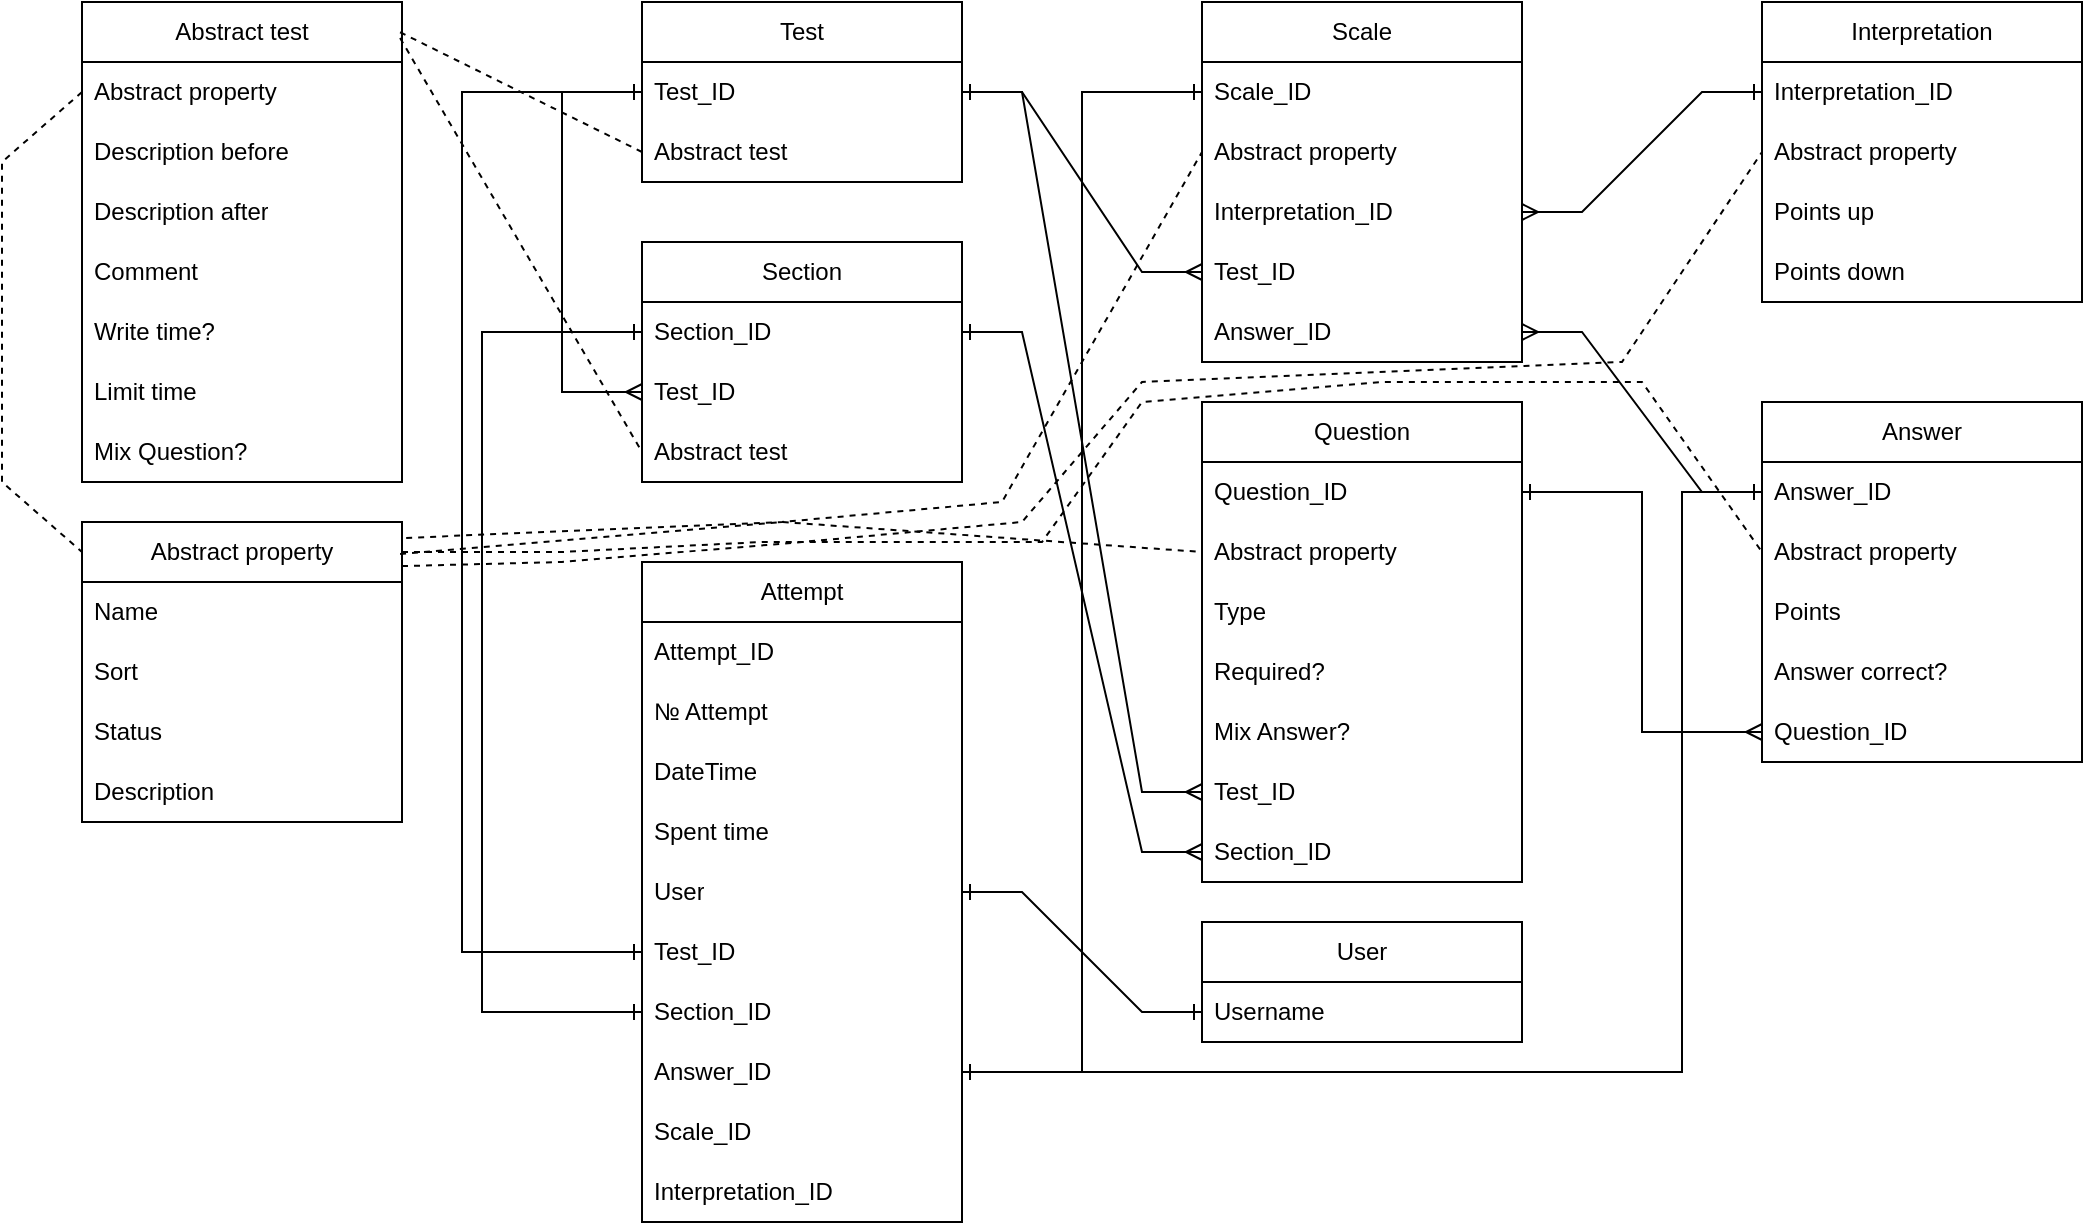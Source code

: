 <mxfile version="21.2.1" type="github">
  <diagram id="R2lEEEUBdFMjLlhIrx00" name="Page-1">
    <mxGraphModel dx="2944" dy="830" grid="1" gridSize="10" guides="1" tooltips="1" connect="1" arrows="1" fold="1" page="1" pageScale="1" pageWidth="850" pageHeight="1100" math="0" shadow="0" extFonts="Permanent Marker^https://fonts.googleapis.com/css?family=Permanent+Marker">
      <root>
        <mxCell id="0" />
        <mxCell id="1" parent="0" />
        <mxCell id="nJpt7Ybxrl2g6oV5vSuP-7" value="Abstract test" style="swimlane;fontStyle=0;childLayout=stackLayout;horizontal=1;startSize=30;horizontalStack=0;resizeParent=1;resizeParentMax=0;resizeLast=0;collapsible=1;marginBottom=0;whiteSpace=wrap;html=1;" vertex="1" parent="1">
          <mxGeometry x="-560" y="120" width="160" height="240" as="geometry">
            <mxRectangle x="240" y="10" width="60" height="30" as="alternateBounds" />
          </mxGeometry>
        </mxCell>
        <mxCell id="nJpt7Ybxrl2g6oV5vSuP-8" value="&lt;table style=&quot;border-collapse:&lt;br/&gt; collapse;width:104pt&quot; width=&quot;139&quot; cellspacing=&quot;0&quot; cellpadding=&quot;0&quot; border=&quot;0&quot;&gt;&lt;tbody&gt;&lt;tr style=&quot;height:15.0pt&quot; height=&quot;20&quot;&gt;&lt;td style=&quot;height:15.0pt;width:104pt&quot; width=&quot;139&quot; class=&quot;xl66&quot; height=&quot;20&quot;&gt;Abstract property&lt;/td&gt;&lt;/tr&gt;&lt;/tbody&gt;&lt;/table&gt;" style="text;strokeColor=none;fillColor=none;align=left;verticalAlign=middle;spacingLeft=4;spacingRight=4;overflow=hidden;points=[[0,0.5],[1,0.5]];portConstraint=eastwest;rotatable=0;whiteSpace=wrap;html=1;" vertex="1" parent="nJpt7Ybxrl2g6oV5vSuP-7">
          <mxGeometry y="30" width="160" height="30" as="geometry" />
        </mxCell>
        <mxCell id="nJpt7Ybxrl2g6oV5vSuP-9" value="Description before" style="text;strokeColor=none;fillColor=none;align=left;verticalAlign=middle;spacingLeft=4;spacingRight=4;overflow=hidden;points=[[0,0.5],[1,0.5]];portConstraint=eastwest;rotatable=0;whiteSpace=wrap;html=1;" vertex="1" parent="nJpt7Ybxrl2g6oV5vSuP-7">
          <mxGeometry y="60" width="160" height="30" as="geometry" />
        </mxCell>
        <mxCell id="nJpt7Ybxrl2g6oV5vSuP-10" value="Description after" style="text;strokeColor=none;fillColor=none;align=left;verticalAlign=middle;spacingLeft=4;spacingRight=4;overflow=hidden;points=[[0,0.5],[1,0.5]];portConstraint=eastwest;rotatable=0;whiteSpace=wrap;html=1;" vertex="1" parent="nJpt7Ybxrl2g6oV5vSuP-7">
          <mxGeometry y="90" width="160" height="30" as="geometry" />
        </mxCell>
        <mxCell id="nJpt7Ybxrl2g6oV5vSuP-14" value="Comment" style="text;strokeColor=none;fillColor=none;align=left;verticalAlign=middle;spacingLeft=4;spacingRight=4;overflow=hidden;points=[[0,0.5],[1,0.5]];portConstraint=eastwest;rotatable=0;whiteSpace=wrap;html=1;" vertex="1" parent="nJpt7Ybxrl2g6oV5vSuP-7">
          <mxGeometry y="120" width="160" height="30" as="geometry" />
        </mxCell>
        <mxCell id="nJpt7Ybxrl2g6oV5vSuP-15" value="&lt;table style=&quot;border-collapse:&lt;br/&gt; collapse;width:104pt&quot; width=&quot;139&quot; cellspacing=&quot;0&quot; cellpadding=&quot;0&quot; border=&quot;0&quot;&gt;&lt;tbody&gt;&lt;tr style=&quot;height:15.75pt&quot; height=&quot;21&quot;&gt;&lt;td style=&quot;height:15.75pt;width:104pt&quot; width=&quot;139&quot; class=&quot;xl66&quot; height=&quot;21&quot;&gt;Write time?&lt;/td&gt;&lt;/tr&gt;&lt;/tbody&gt;&lt;/table&gt;" style="text;strokeColor=none;fillColor=none;align=left;verticalAlign=middle;spacingLeft=4;spacingRight=4;overflow=hidden;points=[[0,0.5],[1,0.5]];portConstraint=eastwest;rotatable=0;whiteSpace=wrap;html=1;" vertex="1" parent="nJpt7Ybxrl2g6oV5vSuP-7">
          <mxGeometry y="150" width="160" height="30" as="geometry" />
        </mxCell>
        <mxCell id="nJpt7Ybxrl2g6oV5vSuP-16" value="&lt;table style=&quot;border-collapse:&lt;br/&gt; collapse;width:104pt&quot; width=&quot;139&quot; cellspacing=&quot;0&quot; cellpadding=&quot;0&quot; border=&quot;0&quot;&gt;&lt;tbody&gt;&lt;tr style=&quot;mso-height-source:userset;height:16.5pt&quot; height=&quot;22&quot;&gt;&lt;td style=&quot;height:16.5pt;width:104pt&quot; width=&quot;139&quot; class=&quot;xl66&quot; height=&quot;22&quot;&gt;Limit time&lt;/td&gt;&lt;/tr&gt;&lt;/tbody&gt;&lt;/table&gt;" style="text;strokeColor=none;fillColor=none;align=left;verticalAlign=middle;spacingLeft=4;spacingRight=4;overflow=hidden;points=[[0,0.5],[1,0.5]];portConstraint=eastwest;rotatable=0;whiteSpace=wrap;html=1;" vertex="1" parent="nJpt7Ybxrl2g6oV5vSuP-7">
          <mxGeometry y="180" width="160" height="30" as="geometry" />
        </mxCell>
        <mxCell id="nJpt7Ybxrl2g6oV5vSuP-19" value="Mix Question?" style="text;strokeColor=none;fillColor=none;align=left;verticalAlign=middle;spacingLeft=4;spacingRight=4;overflow=hidden;points=[[0,0.5],[1,0.5]];portConstraint=eastwest;rotatable=0;whiteSpace=wrap;html=1;" vertex="1" parent="nJpt7Ybxrl2g6oV5vSuP-7">
          <mxGeometry y="210" width="160" height="30" as="geometry" />
        </mxCell>
        <mxCell id="nJpt7Ybxrl2g6oV5vSuP-21" value="Abstract property" style="swimlane;fontStyle=0;childLayout=stackLayout;horizontal=1;startSize=30;horizontalStack=0;resizeParent=1;resizeParentMax=0;resizeLast=0;collapsible=1;marginBottom=0;whiteSpace=wrap;html=1;" vertex="1" parent="1">
          <mxGeometry x="-560" y="380" width="160" height="150" as="geometry">
            <mxRectangle x="240" y="10" width="60" height="30" as="alternateBounds" />
          </mxGeometry>
        </mxCell>
        <mxCell id="nJpt7Ybxrl2g6oV5vSuP-22" value="&lt;table style=&quot;border-collapse:&lt;br/&gt; collapse;width:104pt&quot; width=&quot;139&quot; cellspacing=&quot;0&quot; cellpadding=&quot;0&quot; border=&quot;0&quot;&gt;&lt;tbody&gt;&lt;tr style=&quot;height:15.0pt&quot; height=&quot;20&quot;&gt;&lt;td style=&quot;height:15.0pt;width:104pt&quot; width=&quot;139&quot; class=&quot;xl66&quot; height=&quot;20&quot;&gt;Name&lt;/td&gt;&lt;/tr&gt;&lt;/tbody&gt;&lt;/table&gt;" style="text;strokeColor=none;fillColor=none;align=left;verticalAlign=middle;spacingLeft=4;spacingRight=4;overflow=hidden;points=[[0,0.5],[1,0.5]];portConstraint=eastwest;rotatable=0;whiteSpace=wrap;html=1;" vertex="1" parent="nJpt7Ybxrl2g6oV5vSuP-21">
          <mxGeometry y="30" width="160" height="30" as="geometry" />
        </mxCell>
        <mxCell id="nJpt7Ybxrl2g6oV5vSuP-23" value="Sort" style="text;strokeColor=none;fillColor=none;align=left;verticalAlign=middle;spacingLeft=4;spacingRight=4;overflow=hidden;points=[[0,0.5],[1,0.5]];portConstraint=eastwest;rotatable=0;whiteSpace=wrap;html=1;" vertex="1" parent="nJpt7Ybxrl2g6oV5vSuP-21">
          <mxGeometry y="60" width="160" height="30" as="geometry" />
        </mxCell>
        <mxCell id="nJpt7Ybxrl2g6oV5vSuP-24" value="Status" style="text;strokeColor=none;fillColor=none;align=left;verticalAlign=middle;spacingLeft=4;spacingRight=4;overflow=hidden;points=[[0,0.5],[1,0.5]];portConstraint=eastwest;rotatable=0;whiteSpace=wrap;html=1;" vertex="1" parent="nJpt7Ybxrl2g6oV5vSuP-21">
          <mxGeometry y="90" width="160" height="30" as="geometry" />
        </mxCell>
        <mxCell id="nJpt7Ybxrl2g6oV5vSuP-25" value="Description" style="text;strokeColor=none;fillColor=none;align=left;verticalAlign=middle;spacingLeft=4;spacingRight=4;overflow=hidden;points=[[0,0.5],[1,0.5]];portConstraint=eastwest;rotatable=0;whiteSpace=wrap;html=1;" vertex="1" parent="nJpt7Ybxrl2g6oV5vSuP-21">
          <mxGeometry y="120" width="160" height="30" as="geometry" />
        </mxCell>
        <mxCell id="nJpt7Ybxrl2g6oV5vSuP-31" value="Test" style="swimlane;fontStyle=0;childLayout=stackLayout;horizontal=1;startSize=30;horizontalStack=0;resizeParent=1;resizeParentMax=0;resizeLast=0;collapsible=1;marginBottom=0;whiteSpace=wrap;html=1;" vertex="1" parent="1">
          <mxGeometry x="-280" y="120" width="160" height="90" as="geometry">
            <mxRectangle x="240" y="10" width="60" height="30" as="alternateBounds" />
          </mxGeometry>
        </mxCell>
        <mxCell id="nJpt7Ybxrl2g6oV5vSuP-32" value="Test_ID" style="text;strokeColor=none;fillColor=none;align=left;verticalAlign=middle;spacingLeft=4;spacingRight=4;overflow=hidden;points=[[0,0.5],[1,0.5]];portConstraint=eastwest;rotatable=0;whiteSpace=wrap;html=1;" vertex="1" parent="nJpt7Ybxrl2g6oV5vSuP-31">
          <mxGeometry y="30" width="160" height="30" as="geometry" />
        </mxCell>
        <mxCell id="nJpt7Ybxrl2g6oV5vSuP-33" value="Abstract test" style="text;strokeColor=none;fillColor=none;align=left;verticalAlign=middle;spacingLeft=4;spacingRight=4;overflow=hidden;points=[[0,0.5],[1,0.5]];portConstraint=eastwest;rotatable=0;whiteSpace=wrap;html=1;" vertex="1" parent="nJpt7Ybxrl2g6oV5vSuP-31">
          <mxGeometry y="60" width="160" height="30" as="geometry" />
        </mxCell>
        <mxCell id="nJpt7Ybxrl2g6oV5vSuP-36" value="Section" style="swimlane;fontStyle=0;childLayout=stackLayout;horizontal=1;startSize=30;horizontalStack=0;resizeParent=1;resizeParentMax=0;resizeLast=0;collapsible=1;marginBottom=0;whiteSpace=wrap;html=1;" vertex="1" parent="1">
          <mxGeometry x="-280" y="240" width="160" height="120" as="geometry">
            <mxRectangle x="240" y="10" width="60" height="30" as="alternateBounds" />
          </mxGeometry>
        </mxCell>
        <mxCell id="nJpt7Ybxrl2g6oV5vSuP-37" value="Section_ID" style="text;strokeColor=none;fillColor=none;align=left;verticalAlign=middle;spacingLeft=4;spacingRight=4;overflow=hidden;points=[[0,0.5],[1,0.5]];portConstraint=eastwest;rotatable=0;whiteSpace=wrap;html=1;" vertex="1" parent="nJpt7Ybxrl2g6oV5vSuP-36">
          <mxGeometry y="30" width="160" height="30" as="geometry" />
        </mxCell>
        <mxCell id="nJpt7Ybxrl2g6oV5vSuP-39" value="Test_ID" style="text;strokeColor=none;fillColor=none;align=left;verticalAlign=middle;spacingLeft=4;spacingRight=4;overflow=hidden;points=[[0,0.5],[1,0.5]];portConstraint=eastwest;rotatable=0;whiteSpace=wrap;html=1;" vertex="1" parent="nJpt7Ybxrl2g6oV5vSuP-36">
          <mxGeometry y="60" width="160" height="30" as="geometry" />
        </mxCell>
        <mxCell id="nJpt7Ybxrl2g6oV5vSuP-38" value="Abstract test" style="text;strokeColor=none;fillColor=none;align=left;verticalAlign=middle;spacingLeft=4;spacingRight=4;overflow=hidden;points=[[0,0.5],[1,0.5]];portConstraint=eastwest;rotatable=0;whiteSpace=wrap;html=1;" vertex="1" parent="nJpt7Ybxrl2g6oV5vSuP-36">
          <mxGeometry y="90" width="160" height="30" as="geometry" />
        </mxCell>
        <mxCell id="nJpt7Ybxrl2g6oV5vSuP-40" value="Question" style="swimlane;fontStyle=0;childLayout=stackLayout;horizontal=1;startSize=30;horizontalStack=0;resizeParent=1;resizeParentMax=0;resizeLast=0;collapsible=1;marginBottom=0;whiteSpace=wrap;html=1;" vertex="1" parent="1">
          <mxGeometry y="320" width="160" height="240" as="geometry">
            <mxRectangle x="240" y="10" width="60" height="30" as="alternateBounds" />
          </mxGeometry>
        </mxCell>
        <mxCell id="nJpt7Ybxrl2g6oV5vSuP-41" value="Question_ID" style="text;strokeColor=none;fillColor=none;align=left;verticalAlign=middle;spacingLeft=4;spacingRight=4;overflow=hidden;points=[[0,0.5],[1,0.5]];portConstraint=eastwest;rotatable=0;whiteSpace=wrap;html=1;" vertex="1" parent="nJpt7Ybxrl2g6oV5vSuP-40">
          <mxGeometry y="30" width="160" height="30" as="geometry" />
        </mxCell>
        <mxCell id="nJpt7Ybxrl2g6oV5vSuP-42" value="&lt;table style=&quot;border-collapse:&lt;br/&gt; collapse;width:78pt&quot; width=&quot;104&quot; cellspacing=&quot;0&quot; cellpadding=&quot;0&quot; border=&quot;0&quot;&gt;&lt;tbody&gt;&lt;tr style=&quot;height:15.75pt&quot; height=&quot;21&quot;&gt;&lt;td style=&quot;height:15.75pt;width:78pt&quot; width=&quot;104&quot; class=&quot;xl66&quot; height=&quot;21&quot;&gt;Abstract property&lt;/td&gt;&lt;/tr&gt;&lt;/tbody&gt;&lt;/table&gt;" style="text;strokeColor=none;fillColor=none;align=left;verticalAlign=middle;spacingLeft=4;spacingRight=4;overflow=hidden;points=[[0,0.5],[1,0.5]];portConstraint=eastwest;rotatable=0;whiteSpace=wrap;html=1;" vertex="1" parent="nJpt7Ybxrl2g6oV5vSuP-40">
          <mxGeometry y="60" width="160" height="30" as="geometry" />
        </mxCell>
        <mxCell id="nJpt7Ybxrl2g6oV5vSuP-43" value="&lt;table style=&quot;border-collapse:&lt;br/&gt; collapse;width:78pt&quot; width=&quot;104&quot; cellspacing=&quot;0&quot; cellpadding=&quot;0&quot; border=&quot;0&quot;&gt;&lt;tbody&gt;&lt;tr style=&quot;height:15.0pt&quot; height=&quot;20&quot;&gt;&lt;td style=&quot;height:15.0pt;width:78pt&quot; width=&quot;104&quot; class=&quot;xl66&quot; height=&quot;20&quot;&gt;Type&lt;/td&gt;&lt;/tr&gt;&lt;/tbody&gt;&lt;/table&gt;" style="text;strokeColor=none;fillColor=none;align=left;verticalAlign=middle;spacingLeft=4;spacingRight=4;overflow=hidden;points=[[0,0.5],[1,0.5]];portConstraint=eastwest;rotatable=0;whiteSpace=wrap;html=1;" vertex="1" parent="nJpt7Ybxrl2g6oV5vSuP-40">
          <mxGeometry y="90" width="160" height="30" as="geometry" />
        </mxCell>
        <mxCell id="nJpt7Ybxrl2g6oV5vSuP-48" value="Required?" style="text;strokeColor=none;fillColor=none;align=left;verticalAlign=middle;spacingLeft=4;spacingRight=4;overflow=hidden;points=[[0,0.5],[1,0.5]];portConstraint=eastwest;rotatable=0;whiteSpace=wrap;html=1;" vertex="1" parent="nJpt7Ybxrl2g6oV5vSuP-40">
          <mxGeometry y="120" width="160" height="30" as="geometry" />
        </mxCell>
        <mxCell id="nJpt7Ybxrl2g6oV5vSuP-47" value="Mix Answer?" style="text;strokeColor=none;fillColor=none;align=left;verticalAlign=middle;spacingLeft=4;spacingRight=4;overflow=hidden;points=[[0,0.5],[1,0.5]];portConstraint=eastwest;rotatable=0;whiteSpace=wrap;html=1;" vertex="1" parent="nJpt7Ybxrl2g6oV5vSuP-40">
          <mxGeometry y="150" width="160" height="30" as="geometry" />
        </mxCell>
        <mxCell id="nJpt7Ybxrl2g6oV5vSuP-45" value="Test_ID" style="text;strokeColor=none;fillColor=none;align=left;verticalAlign=middle;spacingLeft=4;spacingRight=4;overflow=hidden;points=[[0,0.5],[1,0.5]];portConstraint=eastwest;rotatable=0;whiteSpace=wrap;html=1;" vertex="1" parent="nJpt7Ybxrl2g6oV5vSuP-40">
          <mxGeometry y="180" width="160" height="30" as="geometry" />
        </mxCell>
        <mxCell id="nJpt7Ybxrl2g6oV5vSuP-44" value="Section_ID" style="text;strokeColor=none;fillColor=none;align=left;verticalAlign=middle;spacingLeft=4;spacingRight=4;overflow=hidden;points=[[0,0.5],[1,0.5]];portConstraint=eastwest;rotatable=0;whiteSpace=wrap;html=1;" vertex="1" parent="nJpt7Ybxrl2g6oV5vSuP-40">
          <mxGeometry y="210" width="160" height="30" as="geometry" />
        </mxCell>
        <mxCell id="nJpt7Ybxrl2g6oV5vSuP-49" value="Answer" style="swimlane;fontStyle=0;childLayout=stackLayout;horizontal=1;startSize=30;horizontalStack=0;resizeParent=1;resizeParentMax=0;resizeLast=0;collapsible=1;marginBottom=0;whiteSpace=wrap;html=1;" vertex="1" parent="1">
          <mxGeometry x="280" y="320" width="160" height="180" as="geometry">
            <mxRectangle x="240" y="10" width="60" height="30" as="alternateBounds" />
          </mxGeometry>
        </mxCell>
        <mxCell id="nJpt7Ybxrl2g6oV5vSuP-50" value="Answer_ID" style="text;strokeColor=none;fillColor=none;align=left;verticalAlign=middle;spacingLeft=4;spacingRight=4;overflow=hidden;points=[[0,0.5],[1,0.5]];portConstraint=eastwest;rotatable=0;whiteSpace=wrap;html=1;" vertex="1" parent="nJpt7Ybxrl2g6oV5vSuP-49">
          <mxGeometry y="30" width="160" height="30" as="geometry" />
        </mxCell>
        <mxCell id="nJpt7Ybxrl2g6oV5vSuP-51" value="&lt;table style=&quot;border-collapse:&lt;br/&gt; collapse;width:78pt&quot; width=&quot;104&quot; cellspacing=&quot;0&quot; cellpadding=&quot;0&quot; border=&quot;0&quot;&gt;&lt;tbody&gt;&lt;tr style=&quot;height:15.75pt&quot; height=&quot;21&quot;&gt;&lt;td style=&quot;height:15.75pt;width:78pt&quot; width=&quot;104&quot; class=&quot;xl66&quot; height=&quot;21&quot;&gt;Abstract property&lt;/td&gt;&lt;/tr&gt;&lt;/tbody&gt;&lt;/table&gt;" style="text;strokeColor=none;fillColor=none;align=left;verticalAlign=middle;spacingLeft=4;spacingRight=4;overflow=hidden;points=[[0,0.5],[1,0.5]];portConstraint=eastwest;rotatable=0;whiteSpace=wrap;html=1;" vertex="1" parent="nJpt7Ybxrl2g6oV5vSuP-49">
          <mxGeometry y="60" width="160" height="30" as="geometry" />
        </mxCell>
        <mxCell id="nJpt7Ybxrl2g6oV5vSuP-52" value="Points" style="text;strokeColor=none;fillColor=none;align=left;verticalAlign=middle;spacingLeft=4;spacingRight=4;overflow=hidden;points=[[0,0.5],[1,0.5]];portConstraint=eastwest;rotatable=0;whiteSpace=wrap;html=1;" vertex="1" parent="nJpt7Ybxrl2g6oV5vSuP-49">
          <mxGeometry y="90" width="160" height="30" as="geometry" />
        </mxCell>
        <mxCell id="nJpt7Ybxrl2g6oV5vSuP-53" value="Answer correct?" style="text;strokeColor=none;fillColor=none;align=left;verticalAlign=middle;spacingLeft=4;spacingRight=4;overflow=hidden;points=[[0,0.5],[1,0.5]];portConstraint=eastwest;rotatable=0;whiteSpace=wrap;html=1;" vertex="1" parent="nJpt7Ybxrl2g6oV5vSuP-49">
          <mxGeometry y="120" width="160" height="30" as="geometry" />
        </mxCell>
        <mxCell id="nJpt7Ybxrl2g6oV5vSuP-54" value="Question_ID" style="text;strokeColor=none;fillColor=none;align=left;verticalAlign=middle;spacingLeft=4;spacingRight=4;overflow=hidden;points=[[0,0.5],[1,0.5]];portConstraint=eastwest;rotatable=0;whiteSpace=wrap;html=1;" vertex="1" parent="nJpt7Ybxrl2g6oV5vSuP-49">
          <mxGeometry y="150" width="160" height="30" as="geometry" />
        </mxCell>
        <mxCell id="nJpt7Ybxrl2g6oV5vSuP-57" value="Scale" style="swimlane;fontStyle=0;childLayout=stackLayout;horizontal=1;startSize=30;horizontalStack=0;resizeParent=1;resizeParentMax=0;resizeLast=0;collapsible=1;marginBottom=0;whiteSpace=wrap;html=1;" vertex="1" parent="1">
          <mxGeometry y="120" width="160" height="180" as="geometry">
            <mxRectangle x="240" y="10" width="60" height="30" as="alternateBounds" />
          </mxGeometry>
        </mxCell>
        <mxCell id="nJpt7Ybxrl2g6oV5vSuP-58" value="Scale_ID" style="text;strokeColor=none;fillColor=none;align=left;verticalAlign=middle;spacingLeft=4;spacingRight=4;overflow=hidden;points=[[0,0.5],[1,0.5]];portConstraint=eastwest;rotatable=0;whiteSpace=wrap;html=1;" vertex="1" parent="nJpt7Ybxrl2g6oV5vSuP-57">
          <mxGeometry y="30" width="160" height="30" as="geometry" />
        </mxCell>
        <mxCell id="nJpt7Ybxrl2g6oV5vSuP-59" value="&lt;table style=&quot;border-collapse:&lt;br/&gt; collapse;width:78pt&quot; width=&quot;104&quot; cellspacing=&quot;0&quot; cellpadding=&quot;0&quot; border=&quot;0&quot;&gt;&lt;tbody&gt;&lt;tr style=&quot;height:15.75pt&quot; height=&quot;21&quot;&gt;&lt;td style=&quot;height:15.75pt;width:78pt&quot; width=&quot;104&quot; class=&quot;xl66&quot; height=&quot;21&quot;&gt;Abstract property&lt;/td&gt;&lt;/tr&gt;&lt;/tbody&gt;&lt;/table&gt;" style="text;strokeColor=none;fillColor=none;align=left;verticalAlign=middle;spacingLeft=4;spacingRight=4;overflow=hidden;points=[[0,0.5],[1,0.5]];portConstraint=eastwest;rotatable=0;whiteSpace=wrap;html=1;" vertex="1" parent="nJpt7Ybxrl2g6oV5vSuP-57">
          <mxGeometry y="60" width="160" height="30" as="geometry" />
        </mxCell>
        <mxCell id="nJpt7Ybxrl2g6oV5vSuP-60" value="Interpretation_ID" style="text;strokeColor=none;fillColor=none;align=left;verticalAlign=middle;spacingLeft=4;spacingRight=4;overflow=hidden;points=[[0,0.5],[1,0.5]];portConstraint=eastwest;rotatable=0;whiteSpace=wrap;html=1;" vertex="1" parent="nJpt7Ybxrl2g6oV5vSuP-57">
          <mxGeometry y="90" width="160" height="30" as="geometry" />
        </mxCell>
        <mxCell id="nJpt7Ybxrl2g6oV5vSuP-61" value="Test_ID" style="text;strokeColor=none;fillColor=none;align=left;verticalAlign=middle;spacingLeft=4;spacingRight=4;overflow=hidden;points=[[0,0.5],[1,0.5]];portConstraint=eastwest;rotatable=0;whiteSpace=wrap;html=1;" vertex="1" parent="nJpt7Ybxrl2g6oV5vSuP-57">
          <mxGeometry y="120" width="160" height="30" as="geometry" />
        </mxCell>
        <mxCell id="nJpt7Ybxrl2g6oV5vSuP-62" value="Answer_ID" style="text;strokeColor=none;fillColor=none;align=left;verticalAlign=middle;spacingLeft=4;spacingRight=4;overflow=hidden;points=[[0,0.5],[1,0.5]];portConstraint=eastwest;rotatable=0;whiteSpace=wrap;html=1;" vertex="1" parent="nJpt7Ybxrl2g6oV5vSuP-57">
          <mxGeometry y="150" width="160" height="30" as="geometry" />
        </mxCell>
        <mxCell id="nJpt7Ybxrl2g6oV5vSuP-63" value="Interpretation" style="swimlane;fontStyle=0;childLayout=stackLayout;horizontal=1;startSize=30;horizontalStack=0;resizeParent=1;resizeParentMax=0;resizeLast=0;collapsible=1;marginBottom=0;whiteSpace=wrap;html=1;" vertex="1" parent="1">
          <mxGeometry x="280" y="120" width="160" height="150" as="geometry">
            <mxRectangle x="240" y="10" width="60" height="30" as="alternateBounds" />
          </mxGeometry>
        </mxCell>
        <mxCell id="nJpt7Ybxrl2g6oV5vSuP-64" value="Interpretation_ID" style="text;strokeColor=none;fillColor=none;align=left;verticalAlign=middle;spacingLeft=4;spacingRight=4;overflow=hidden;points=[[0,0.5],[1,0.5]];portConstraint=eastwest;rotatable=0;whiteSpace=wrap;html=1;" vertex="1" parent="nJpt7Ybxrl2g6oV5vSuP-63">
          <mxGeometry y="30" width="160" height="30" as="geometry" />
        </mxCell>
        <mxCell id="nJpt7Ybxrl2g6oV5vSuP-65" value="&lt;table style=&quot;border-collapse:&lt;br/&gt; collapse;width:78pt&quot; width=&quot;104&quot; cellspacing=&quot;0&quot; cellpadding=&quot;0&quot; border=&quot;0&quot;&gt;&lt;tbody&gt;&lt;tr style=&quot;height:15.75pt&quot; height=&quot;21&quot;&gt;&lt;td style=&quot;height:15.75pt;width:78pt&quot; width=&quot;104&quot; class=&quot;xl66&quot; height=&quot;21&quot;&gt;Abstract property&lt;/td&gt;&lt;/tr&gt;&lt;/tbody&gt;&lt;/table&gt;" style="text;strokeColor=none;fillColor=none;align=left;verticalAlign=middle;spacingLeft=4;spacingRight=4;overflow=hidden;points=[[0,0.5],[1,0.5]];portConstraint=eastwest;rotatable=0;whiteSpace=wrap;html=1;" vertex="1" parent="nJpt7Ybxrl2g6oV5vSuP-63">
          <mxGeometry y="60" width="160" height="30" as="geometry" />
        </mxCell>
        <mxCell id="nJpt7Ybxrl2g6oV5vSuP-66" value="Points up" style="text;strokeColor=none;fillColor=none;align=left;verticalAlign=middle;spacingLeft=4;spacingRight=4;overflow=hidden;points=[[0,0.5],[1,0.5]];portConstraint=eastwest;rotatable=0;whiteSpace=wrap;html=1;" vertex="1" parent="nJpt7Ybxrl2g6oV5vSuP-63">
          <mxGeometry y="90" width="160" height="30" as="geometry" />
        </mxCell>
        <mxCell id="nJpt7Ybxrl2g6oV5vSuP-67" value="Points down" style="text;strokeColor=none;fillColor=none;align=left;verticalAlign=middle;spacingLeft=4;spacingRight=4;overflow=hidden;points=[[0,0.5],[1,0.5]];portConstraint=eastwest;rotatable=0;whiteSpace=wrap;html=1;" vertex="1" parent="nJpt7Ybxrl2g6oV5vSuP-63">
          <mxGeometry y="120" width="160" height="30" as="geometry" />
        </mxCell>
        <mxCell id="nJpt7Ybxrl2g6oV5vSuP-71" value="Attempt" style="swimlane;fontStyle=0;childLayout=stackLayout;horizontal=1;startSize=30;horizontalStack=0;resizeParent=1;resizeParentMax=0;resizeLast=0;collapsible=1;marginBottom=0;whiteSpace=wrap;html=1;" vertex="1" parent="1">
          <mxGeometry x="-280" y="400" width="160" height="330" as="geometry">
            <mxRectangle x="240" y="10" width="60" height="30" as="alternateBounds" />
          </mxGeometry>
        </mxCell>
        <mxCell id="nJpt7Ybxrl2g6oV5vSuP-72" value="&lt;table style=&quot;border-collapse:&lt;br/&gt; collapse;width:80pt&quot; width=&quot;106&quot; cellspacing=&quot;0&quot; cellpadding=&quot;0&quot; border=&quot;0&quot;&gt;&lt;tbody&gt;&lt;tr style=&quot;height:15.0pt&quot; height=&quot;20&quot;&gt;&lt;td style=&quot;height:15.0pt;width:80pt&quot; width=&quot;106&quot; class=&quot;xl66&quot; height=&quot;20&quot;&gt;Attempt_ID&lt;/td&gt;&lt;/tr&gt;&lt;/tbody&gt;&lt;/table&gt;" style="text;strokeColor=none;fillColor=none;align=left;verticalAlign=middle;spacingLeft=4;spacingRight=4;overflow=hidden;points=[[0,0.5],[1,0.5]];portConstraint=eastwest;rotatable=0;whiteSpace=wrap;html=1;" vertex="1" parent="nJpt7Ybxrl2g6oV5vSuP-71">
          <mxGeometry y="30" width="160" height="30" as="geometry" />
        </mxCell>
        <mxCell id="nJpt7Ybxrl2g6oV5vSuP-73" value="&lt;table style=&quot;border-collapse:&lt;br/&gt; collapse;width:78pt&quot; width=&quot;104&quot; cellspacing=&quot;0&quot; cellpadding=&quot;0&quot; border=&quot;0&quot;&gt;&lt;tbody&gt;&lt;tr style=&quot;height:15.75pt&quot; height=&quot;21&quot;&gt;&lt;td style=&quot;height:15.75pt;width:78pt&quot; width=&quot;104&quot; class=&quot;xl66&quot; height=&quot;21&quot;&gt;№ Attempt&lt;/td&gt;&lt;/tr&gt;&lt;/tbody&gt;&lt;/table&gt;" style="text;strokeColor=none;fillColor=none;align=left;verticalAlign=middle;spacingLeft=4;spacingRight=4;overflow=hidden;points=[[0,0.5],[1,0.5]];portConstraint=eastwest;rotatable=0;whiteSpace=wrap;html=1;" vertex="1" parent="nJpt7Ybxrl2g6oV5vSuP-71">
          <mxGeometry y="60" width="160" height="30" as="geometry" />
        </mxCell>
        <mxCell id="nJpt7Ybxrl2g6oV5vSuP-74" value="DateTime" style="text;strokeColor=none;fillColor=none;align=left;verticalAlign=middle;spacingLeft=4;spacingRight=4;overflow=hidden;points=[[0,0.5],[1,0.5]];portConstraint=eastwest;rotatable=0;whiteSpace=wrap;html=1;" vertex="1" parent="nJpt7Ybxrl2g6oV5vSuP-71">
          <mxGeometry y="90" width="160" height="30" as="geometry" />
        </mxCell>
        <mxCell id="nJpt7Ybxrl2g6oV5vSuP-75" value="Spent time" style="text;strokeColor=none;fillColor=none;align=left;verticalAlign=middle;spacingLeft=4;spacingRight=4;overflow=hidden;points=[[0,0.5],[1,0.5]];portConstraint=eastwest;rotatable=0;whiteSpace=wrap;html=1;" vertex="1" parent="nJpt7Ybxrl2g6oV5vSuP-71">
          <mxGeometry y="120" width="160" height="30" as="geometry" />
        </mxCell>
        <mxCell id="nJpt7Ybxrl2g6oV5vSuP-76" value="User" style="text;strokeColor=none;fillColor=none;align=left;verticalAlign=middle;spacingLeft=4;spacingRight=4;overflow=hidden;points=[[0,0.5],[1,0.5]];portConstraint=eastwest;rotatable=0;whiteSpace=wrap;html=1;" vertex="1" parent="nJpt7Ybxrl2g6oV5vSuP-71">
          <mxGeometry y="150" width="160" height="30" as="geometry" />
        </mxCell>
        <mxCell id="nJpt7Ybxrl2g6oV5vSuP-77" value="Test_ID" style="text;strokeColor=none;fillColor=none;align=left;verticalAlign=middle;spacingLeft=4;spacingRight=4;overflow=hidden;points=[[0,0.5],[1,0.5]];portConstraint=eastwest;rotatable=0;whiteSpace=wrap;html=1;" vertex="1" parent="nJpt7Ybxrl2g6oV5vSuP-71">
          <mxGeometry y="180" width="160" height="30" as="geometry" />
        </mxCell>
        <mxCell id="nJpt7Ybxrl2g6oV5vSuP-78" value="Section_ID" style="text;strokeColor=none;fillColor=none;align=left;verticalAlign=middle;spacingLeft=4;spacingRight=4;overflow=hidden;points=[[0,0.5],[1,0.5]];portConstraint=eastwest;rotatable=0;whiteSpace=wrap;html=1;" vertex="1" parent="nJpt7Ybxrl2g6oV5vSuP-71">
          <mxGeometry y="210" width="160" height="30" as="geometry" />
        </mxCell>
        <mxCell id="nJpt7Ybxrl2g6oV5vSuP-79" value="Answer_ID" style="text;strokeColor=none;fillColor=none;align=left;verticalAlign=middle;spacingLeft=4;spacingRight=4;overflow=hidden;points=[[0,0.5],[1,0.5]];portConstraint=eastwest;rotatable=0;whiteSpace=wrap;html=1;" vertex="1" parent="nJpt7Ybxrl2g6oV5vSuP-71">
          <mxGeometry y="240" width="160" height="30" as="geometry" />
        </mxCell>
        <mxCell id="nJpt7Ybxrl2g6oV5vSuP-81" value="Scale_ID" style="text;strokeColor=none;fillColor=none;align=left;verticalAlign=middle;spacingLeft=4;spacingRight=4;overflow=hidden;points=[[0,0.5],[1,0.5]];portConstraint=eastwest;rotatable=0;whiteSpace=wrap;html=1;" vertex="1" parent="nJpt7Ybxrl2g6oV5vSuP-71">
          <mxGeometry y="270" width="160" height="30" as="geometry" />
        </mxCell>
        <mxCell id="nJpt7Ybxrl2g6oV5vSuP-80" value="Interpretation_ID" style="text;strokeColor=none;fillColor=none;align=left;verticalAlign=middle;spacingLeft=4;spacingRight=4;overflow=hidden;points=[[0,0.5],[1,0.5]];portConstraint=eastwest;rotatable=0;whiteSpace=wrap;html=1;" vertex="1" parent="nJpt7Ybxrl2g6oV5vSuP-71">
          <mxGeometry y="300" width="160" height="30" as="geometry" />
        </mxCell>
        <mxCell id="nJpt7Ybxrl2g6oV5vSuP-82" value="User" style="swimlane;fontStyle=0;childLayout=stackLayout;horizontal=1;startSize=30;horizontalStack=0;resizeParent=1;resizeParentMax=0;resizeLast=0;collapsible=1;marginBottom=0;whiteSpace=wrap;html=1;" vertex="1" parent="1">
          <mxGeometry y="580" width="160" height="60" as="geometry">
            <mxRectangle x="240" y="10" width="60" height="30" as="alternateBounds" />
          </mxGeometry>
        </mxCell>
        <mxCell id="nJpt7Ybxrl2g6oV5vSuP-84" value="Username" style="text;strokeColor=none;fillColor=none;align=left;verticalAlign=middle;spacingLeft=4;spacingRight=4;overflow=hidden;points=[[0,0.5],[1,0.5]];portConstraint=eastwest;rotatable=0;whiteSpace=wrap;html=1;" vertex="1" parent="nJpt7Ybxrl2g6oV5vSuP-82">
          <mxGeometry y="30" width="160" height="30" as="geometry" />
        </mxCell>
        <mxCell id="nJpt7Ybxrl2g6oV5vSuP-85" value="" style="endArrow=none;html=1;rounded=0;entryX=0;entryY=0.5;entryDx=0;entryDy=0;exitX=0.994;exitY=0.063;exitDx=0;exitDy=0;exitPerimeter=0;dashed=1;" edge="1" parent="1" source="nJpt7Ybxrl2g6oV5vSuP-7" target="nJpt7Ybxrl2g6oV5vSuP-33">
          <mxGeometry relative="1" as="geometry">
            <mxPoint x="330" y="220" as="sourcePoint" />
            <mxPoint x="490" y="220" as="targetPoint" />
          </mxGeometry>
        </mxCell>
        <mxCell id="nJpt7Ybxrl2g6oV5vSuP-86" value="" style="endArrow=none;html=1;rounded=0;entryX=0;entryY=0.5;entryDx=0;entryDy=0;exitX=0.994;exitY=0.075;exitDx=0;exitDy=0;exitPerimeter=0;dashed=1;" edge="1" parent="1" source="nJpt7Ybxrl2g6oV5vSuP-7" target="nJpt7Ybxrl2g6oV5vSuP-38">
          <mxGeometry relative="1" as="geometry">
            <mxPoint x="-40" y="145" as="sourcePoint" />
            <mxPoint x="490" y="220" as="targetPoint" />
          </mxGeometry>
        </mxCell>
        <mxCell id="nJpt7Ybxrl2g6oV5vSuP-87" value="" style="endArrow=none;html=1;rounded=0;exitX=0;exitY=0.5;exitDx=0;exitDy=0;entryX=0;entryY=0.1;entryDx=0;entryDy=0;entryPerimeter=0;dashed=1;" edge="1" parent="1" source="nJpt7Ybxrl2g6oV5vSuP-8" target="nJpt7Ybxrl2g6oV5vSuP-21">
          <mxGeometry relative="1" as="geometry">
            <mxPoint x="-480" y="350" as="sourcePoint" />
            <mxPoint x="-320" y="350" as="targetPoint" />
            <Array as="points">
              <mxPoint x="-600" y="200" />
              <mxPoint x="-600" y="320" />
              <mxPoint x="-600" y="360" />
            </Array>
          </mxGeometry>
        </mxCell>
        <mxCell id="nJpt7Ybxrl2g6oV5vSuP-89" value="" style="edgeStyle=entityRelationEdgeStyle;fontSize=12;html=1;endArrow=ERmany;rounded=0;exitX=1;exitY=0.5;exitDx=0;exitDy=0;startArrow=ERone;startFill=0;" edge="1" parent="1" source="nJpt7Ybxrl2g6oV5vSuP-32" target="nJpt7Ybxrl2g6oV5vSuP-45">
          <mxGeometry width="100" height="100" relative="1" as="geometry">
            <mxPoint x="360" y="370" as="sourcePoint" />
            <mxPoint x="460" y="270" as="targetPoint" />
          </mxGeometry>
        </mxCell>
        <mxCell id="nJpt7Ybxrl2g6oV5vSuP-90" value="" style="edgeStyle=entityRelationEdgeStyle;fontSize=12;html=1;endArrow=ERmany;rounded=0;exitX=1;exitY=0.5;exitDx=0;exitDy=0;entryX=0;entryY=0.5;entryDx=0;entryDy=0;startArrow=ERone;startFill=0;" edge="1" parent="1" source="nJpt7Ybxrl2g6oV5vSuP-37" target="nJpt7Ybxrl2g6oV5vSuP-44">
          <mxGeometry width="100" height="100" relative="1" as="geometry">
            <mxPoint x="210" y="95" as="sourcePoint" />
            <mxPoint x="340" y="225" as="targetPoint" />
          </mxGeometry>
        </mxCell>
        <mxCell id="nJpt7Ybxrl2g6oV5vSuP-93" value="" style="edgeStyle=entityRelationEdgeStyle;fontSize=12;html=1;endArrow=ERmany;rounded=0;exitX=1;exitY=0.5;exitDx=0;exitDy=0;entryX=0;entryY=0.5;entryDx=0;entryDy=0;startArrow=ERone;startFill=0;" edge="1" parent="1" source="nJpt7Ybxrl2g6oV5vSuP-32" target="nJpt7Ybxrl2g6oV5vSuP-61">
          <mxGeometry width="100" height="100" relative="1" as="geometry">
            <mxPoint x="140" y="340" as="sourcePoint" />
            <mxPoint x="260" y="400" as="targetPoint" />
          </mxGeometry>
        </mxCell>
        <mxCell id="nJpt7Ybxrl2g6oV5vSuP-95" value="" style="edgeStyle=entityRelationEdgeStyle;fontSize=12;html=1;endArrow=ERmany;rounded=0;entryX=1;entryY=0.5;entryDx=0;entryDy=0;startArrow=ERone;startFill=0;" edge="1" parent="1" source="nJpt7Ybxrl2g6oV5vSuP-50" target="nJpt7Ybxrl2g6oV5vSuP-62">
          <mxGeometry width="100" height="100" relative="1" as="geometry">
            <mxPoint x="210" y="95" as="sourcePoint" />
            <mxPoint x="330" y="465" as="targetPoint" />
          </mxGeometry>
        </mxCell>
        <mxCell id="nJpt7Ybxrl2g6oV5vSuP-96" value="" style="edgeStyle=elbowEdgeStyle;fontSize=12;html=1;endArrow=ERmany;rounded=0;entryX=0;entryY=0.5;entryDx=0;entryDy=0;startArrow=ERone;startFill=0;exitX=1;exitY=0.5;exitDx=0;exitDy=0;" edge="1" parent="1" source="nJpt7Ybxrl2g6oV5vSuP-41" target="nJpt7Ybxrl2g6oV5vSuP-54">
          <mxGeometry width="100" height="100" relative="1" as="geometry">
            <mxPoint x="530" y="95" as="sourcePoint" />
            <mxPoint x="490" y="495" as="targetPoint" />
          </mxGeometry>
        </mxCell>
        <mxCell id="nJpt7Ybxrl2g6oV5vSuP-97" value="" style="edgeStyle=entityRelationEdgeStyle;fontSize=12;html=1;endArrow=ERmany;rounded=0;startArrow=ERone;startFill=0;exitX=0;exitY=0.5;exitDx=0;exitDy=0;entryX=1;entryY=0.5;entryDx=0;entryDy=0;" edge="1" parent="1" source="nJpt7Ybxrl2g6oV5vSuP-64" target="nJpt7Ybxrl2g6oV5vSuP-60">
          <mxGeometry width="100" height="100" relative="1" as="geometry">
            <mxPoint x="540" y="105" as="sourcePoint" />
            <mxPoint x="510" y="390" as="targetPoint" />
          </mxGeometry>
        </mxCell>
        <mxCell id="nJpt7Ybxrl2g6oV5vSuP-98" value="" style="edgeStyle=elbowEdgeStyle;fontSize=12;html=1;endArrow=ERmany;rounded=0;startArrow=ERone;startFill=0;exitX=0;exitY=0.5;exitDx=0;exitDy=0;entryX=0;entryY=0.5;entryDx=0;entryDy=0;" edge="1" parent="1" source="nJpt7Ybxrl2g6oV5vSuP-32" target="nJpt7Ybxrl2g6oV5vSuP-39">
          <mxGeometry width="100" height="100" relative="1" as="geometry">
            <mxPoint x="-420" y="80" as="sourcePoint" />
            <mxPoint x="-500" y="140" as="targetPoint" />
            <Array as="points">
              <mxPoint x="-320" y="240" />
              <mxPoint x="-340" y="240" />
            </Array>
          </mxGeometry>
        </mxCell>
        <mxCell id="nJpt7Ybxrl2g6oV5vSuP-99" value="" style="edgeStyle=entityRelationEdgeStyle;fontSize=12;html=1;endArrow=ERone;rounded=0;entryX=0;entryY=0.5;entryDx=0;entryDy=0;startArrow=ERone;startFill=0;endFill=0;" edge="1" parent="1" source="nJpt7Ybxrl2g6oV5vSuP-76" target="nJpt7Ybxrl2g6oV5vSuP-84">
          <mxGeometry width="100" height="100" relative="1" as="geometry">
            <mxPoint x="-110" y="305" as="sourcePoint" />
            <mxPoint x="10" y="555" as="targetPoint" />
          </mxGeometry>
        </mxCell>
        <mxCell id="nJpt7Ybxrl2g6oV5vSuP-100" value="" style="edgeStyle=elbowEdgeStyle;fontSize=12;html=1;endArrow=ERone;rounded=0;startArrow=ERone;startFill=0;endFill=0;exitX=0;exitY=0.5;exitDx=0;exitDy=0;entryX=0;entryY=0.5;entryDx=0;entryDy=0;" edge="1" parent="1" source="nJpt7Ybxrl2g6oV5vSuP-77" target="nJpt7Ybxrl2g6oV5vSuP-32">
          <mxGeometry width="100" height="100" relative="1" as="geometry">
            <mxPoint x="-110" y="575" as="sourcePoint" />
            <mxPoint x="-270" y="170" as="targetPoint" />
            <Array as="points">
              <mxPoint x="-370" y="380" />
            </Array>
          </mxGeometry>
        </mxCell>
        <mxCell id="nJpt7Ybxrl2g6oV5vSuP-101" value="" style="edgeStyle=elbowEdgeStyle;fontSize=12;html=1;endArrow=ERone;rounded=0;entryX=0;entryY=0.5;entryDx=0;entryDy=0;startArrow=ERone;startFill=0;endFill=0;exitX=0;exitY=0.5;exitDx=0;exitDy=0;" edge="1" parent="1" source="nJpt7Ybxrl2g6oV5vSuP-78" target="nJpt7Ybxrl2g6oV5vSuP-37">
          <mxGeometry width="100" height="100" relative="1" as="geometry">
            <mxPoint x="-110" y="575" as="sourcePoint" />
            <mxPoint x="10" y="655" as="targetPoint" />
            <Array as="points">
              <mxPoint x="-360" y="450" />
            </Array>
          </mxGeometry>
        </mxCell>
        <mxCell id="nJpt7Ybxrl2g6oV5vSuP-102" value="" style="edgeStyle=elbowEdgeStyle;fontSize=12;html=1;endArrow=ERone;rounded=0;entryX=0;entryY=0.5;entryDx=0;entryDy=0;startArrow=ERone;startFill=0;endFill=0;" edge="1" parent="1" source="nJpt7Ybxrl2g6oV5vSuP-79" target="nJpt7Ybxrl2g6oV5vSuP-50">
          <mxGeometry width="100" height="100" relative="1" as="geometry">
            <mxPoint x="-110" y="575" as="sourcePoint" />
            <mxPoint x="10" y="635" as="targetPoint" />
            <Array as="points">
              <mxPoint x="240" y="400" />
              <mxPoint x="250" y="420" />
              <mxPoint x="230" y="510" />
            </Array>
          </mxGeometry>
        </mxCell>
        <mxCell id="nJpt7Ybxrl2g6oV5vSuP-103" value="" style="edgeStyle=elbowEdgeStyle;fontSize=12;html=1;endArrow=ERone;rounded=0;entryX=0;entryY=0.5;entryDx=0;entryDy=0;startArrow=ERone;startFill=0;endFill=0;exitX=1;exitY=0.5;exitDx=0;exitDy=0;" edge="1" parent="1" source="nJpt7Ybxrl2g6oV5vSuP-79" target="nJpt7Ybxrl2g6oV5vSuP-58">
          <mxGeometry width="100" height="100" relative="1" as="geometry">
            <mxPoint x="-110" y="665" as="sourcePoint" />
            <mxPoint x="290" y="375" as="targetPoint" />
            <Array as="points">
              <mxPoint x="-60" y="410" />
              <mxPoint x="260" y="430" />
              <mxPoint x="240" y="520" />
            </Array>
          </mxGeometry>
        </mxCell>
        <mxCell id="nJpt7Ybxrl2g6oV5vSuP-104" value="" style="endArrow=none;dashed=1;html=1;rounded=0;exitX=0.994;exitY=0.107;exitDx=0;exitDy=0;exitPerimeter=0;entryX=0;entryY=0.5;entryDx=0;entryDy=0;" edge="1" parent="1" source="nJpt7Ybxrl2g6oV5vSuP-21" target="nJpt7Ybxrl2g6oV5vSuP-42">
          <mxGeometry width="50" height="50" relative="1" as="geometry">
            <mxPoint x="80" y="360" as="sourcePoint" />
            <mxPoint x="130" y="310" as="targetPoint" />
            <Array as="points">
              <mxPoint x="-210" y="380" />
            </Array>
          </mxGeometry>
        </mxCell>
        <mxCell id="nJpt7Ybxrl2g6oV5vSuP-105" value="" style="endArrow=none;dashed=1;html=1;rounded=0;entryX=0;entryY=0.5;entryDx=0;entryDy=0;exitX=1.013;exitY=0.053;exitDx=0;exitDy=0;exitPerimeter=0;" edge="1" parent="1" source="nJpt7Ybxrl2g6oV5vSuP-21" target="nJpt7Ybxrl2g6oV5vSuP-59">
          <mxGeometry width="50" height="50" relative="1" as="geometry">
            <mxPoint x="-391" y="426" as="sourcePoint" />
            <mxPoint x="10" y="405" as="targetPoint" />
            <Array as="points">
              <mxPoint x="-210" y="380" />
              <mxPoint x="-100" y="370" />
            </Array>
          </mxGeometry>
        </mxCell>
        <mxCell id="nJpt7Ybxrl2g6oV5vSuP-106" value="" style="endArrow=none;dashed=1;html=1;rounded=0;entryX=0;entryY=0.5;entryDx=0;entryDy=0;exitX=1;exitY=0.147;exitDx=0;exitDy=0;exitPerimeter=0;" edge="1" parent="1" source="nJpt7Ybxrl2g6oV5vSuP-21" target="nJpt7Ybxrl2g6oV5vSuP-65">
          <mxGeometry width="50" height="50" relative="1" as="geometry">
            <mxPoint x="-388" y="398" as="sourcePoint" />
            <mxPoint x="10" y="205" as="targetPoint" />
            <Array as="points">
              <mxPoint x="-320" y="400" />
              <mxPoint x="-200" y="390" />
              <mxPoint x="-90" y="380" />
              <mxPoint x="-30" y="310" />
              <mxPoint x="210" y="300" />
            </Array>
          </mxGeometry>
        </mxCell>
        <mxCell id="nJpt7Ybxrl2g6oV5vSuP-107" value="" style="endArrow=none;dashed=1;html=1;rounded=0;entryX=0;entryY=0.5;entryDx=0;entryDy=0;" edge="1" parent="1" target="nJpt7Ybxrl2g6oV5vSuP-51">
          <mxGeometry width="50" height="50" relative="1" as="geometry">
            <mxPoint x="-400" y="395" as="sourcePoint" />
            <mxPoint x="290" y="205" as="targetPoint" />
            <Array as="points">
              <mxPoint x="-320" y="395" />
              <mxPoint x="-220" y="390" />
              <mxPoint x="-80" y="390" />
              <mxPoint x="-30" y="320" />
              <mxPoint x="90" y="310" />
              <mxPoint x="220" y="310" />
            </Array>
          </mxGeometry>
        </mxCell>
      </root>
    </mxGraphModel>
  </diagram>
</mxfile>
